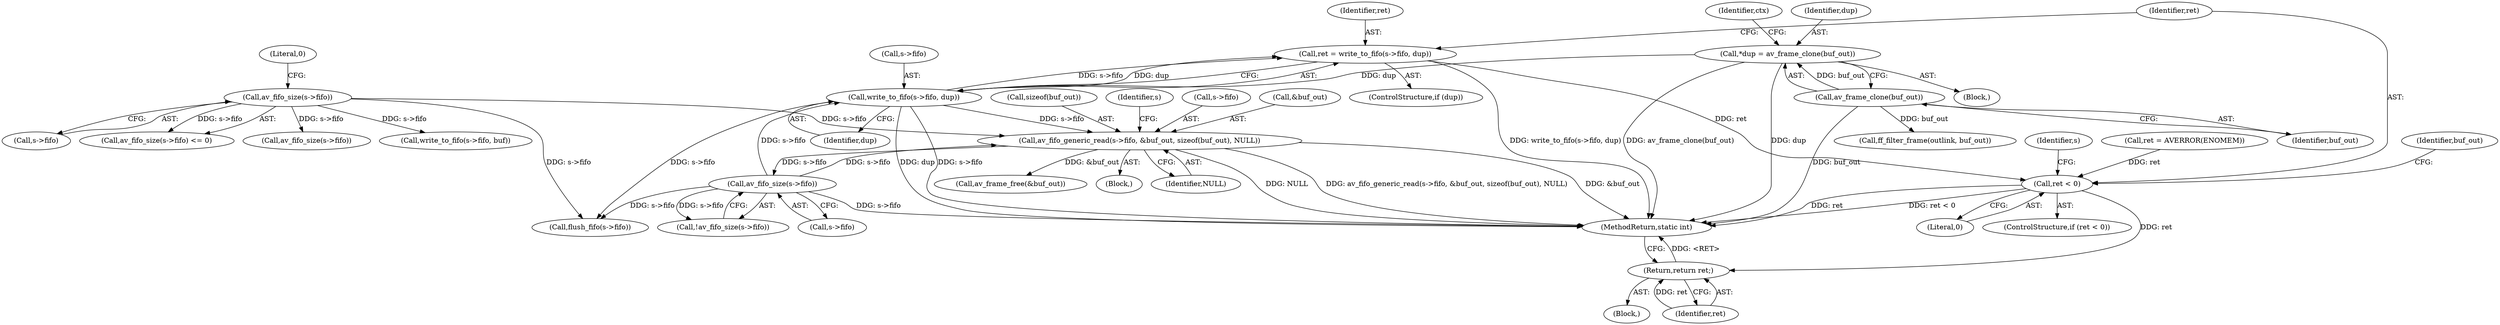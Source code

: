 digraph "0_FFmpeg_cdd5df8189ff1537f7abe8defe971f80602cc2d2@API" {
"1000381" [label="(Call,ret = write_to_fifo(s->fifo, dup))"];
"1000383" [label="(Call,write_to_fifo(s->fifo, dup))"];
"1000360" [label="(Call,av_fifo_size(s->fifo))"];
"1000348" [label="(Call,av_fifo_generic_read(s->fifo, &buf_out, sizeof(buf_out), NULL))"];
"1000255" [label="(Call,av_fifo_size(s->fifo))"];
"1000371" [label="(Call,*dup = av_frame_clone(buf_out))"];
"1000373" [label="(Call,av_frame_clone(buf_out))"];
"1000394" [label="(Call,ret < 0)"];
"1000404" [label="(Return,return ret;)"];
"1000432" [label="(Call,ff_filter_frame(outlink, buf_out))"];
"1000361" [label="(Call,s->fifo)"];
"1000372" [label="(Identifier,dup)"];
"1000389" [label="(Call,ret = AVERROR(ENOMEM))"];
"1000404" [label="(Return,return ret;)"];
"1000362" [label="(Identifier,s)"];
"1000394" [label="(Call,ret < 0)"];
"1000387" [label="(Identifier,dup)"];
"1000349" [label="(Call,s->fifo)"];
"1000400" [label="(Identifier,buf_out)"];
"1000446" [label="(Call,flush_fifo(s->fifo))"];
"1000383" [label="(Call,write_to_fifo(s->fifo, dup))"];
"1000254" [label="(Call,av_fifo_size(s->fifo) <= 0)"];
"1000373" [label="(Call,av_frame_clone(buf_out))"];
"1000408" [label="(Identifier,s)"];
"1000396" [label="(Literal,0)"];
"1000374" [label="(Identifier,buf_out)"];
"1000393" [label="(ControlStructure,if (ret < 0))"];
"1000296" [label="(Call,av_fifo_size(s->fifo))"];
"1000356" [label="(Identifier,NULL)"];
"1000395" [label="(Identifier,ret)"];
"1000262" [label="(Call,write_to_fifo(s->fifo, buf))"];
"1000255" [label="(Call,av_fifo_size(s->fifo))"];
"1000371" [label="(Call,*dup = av_frame_clone(buf_out))"];
"1000360" [label="(Call,av_fifo_size(s->fifo))"];
"1000359" [label="(Call,!av_fifo_size(s->fifo))"];
"1000379" [label="(ControlStructure,if (dup))"];
"1000477" [label="(MethodReturn,static int)"];
"1000397" [label="(Block,)"];
"1000384" [label="(Call,s->fifo)"];
"1000398" [label="(Call,av_frame_free(&buf_out))"];
"1000352" [label="(Call,&buf_out)"];
"1000376" [label="(Identifier,ctx)"];
"1000354" [label="(Call,sizeof(buf_out))"];
"1000256" [label="(Call,s->fifo)"];
"1000259" [label="(Literal,0)"];
"1000405" [label="(Identifier,ret)"];
"1000346" [label="(Block,)"];
"1000381" [label="(Call,ret = write_to_fifo(s->fifo, dup))"];
"1000348" [label="(Call,av_fifo_generic_read(s->fifo, &buf_out, sizeof(buf_out), NULL))"];
"1000369" [label="(Block,)"];
"1000382" [label="(Identifier,ret)"];
"1000381" -> "1000379"  [label="AST: "];
"1000381" -> "1000383"  [label="CFG: "];
"1000382" -> "1000381"  [label="AST: "];
"1000383" -> "1000381"  [label="AST: "];
"1000395" -> "1000381"  [label="CFG: "];
"1000381" -> "1000477"  [label="DDG: write_to_fifo(s->fifo, dup)"];
"1000383" -> "1000381"  [label="DDG: s->fifo"];
"1000383" -> "1000381"  [label="DDG: dup"];
"1000381" -> "1000394"  [label="DDG: ret"];
"1000383" -> "1000387"  [label="CFG: "];
"1000384" -> "1000383"  [label="AST: "];
"1000387" -> "1000383"  [label="AST: "];
"1000383" -> "1000477"  [label="DDG: s->fifo"];
"1000383" -> "1000477"  [label="DDG: dup"];
"1000383" -> "1000348"  [label="DDG: s->fifo"];
"1000360" -> "1000383"  [label="DDG: s->fifo"];
"1000371" -> "1000383"  [label="DDG: dup"];
"1000383" -> "1000446"  [label="DDG: s->fifo"];
"1000360" -> "1000359"  [label="AST: "];
"1000360" -> "1000361"  [label="CFG: "];
"1000361" -> "1000360"  [label="AST: "];
"1000359" -> "1000360"  [label="CFG: "];
"1000360" -> "1000477"  [label="DDG: s->fifo"];
"1000360" -> "1000348"  [label="DDG: s->fifo"];
"1000360" -> "1000359"  [label="DDG: s->fifo"];
"1000348" -> "1000360"  [label="DDG: s->fifo"];
"1000360" -> "1000446"  [label="DDG: s->fifo"];
"1000348" -> "1000346"  [label="AST: "];
"1000348" -> "1000356"  [label="CFG: "];
"1000349" -> "1000348"  [label="AST: "];
"1000352" -> "1000348"  [label="AST: "];
"1000354" -> "1000348"  [label="AST: "];
"1000356" -> "1000348"  [label="AST: "];
"1000362" -> "1000348"  [label="CFG: "];
"1000348" -> "1000477"  [label="DDG: NULL"];
"1000348" -> "1000477"  [label="DDG: av_fifo_generic_read(s->fifo, &buf_out, sizeof(buf_out), NULL)"];
"1000348" -> "1000477"  [label="DDG: &buf_out"];
"1000255" -> "1000348"  [label="DDG: s->fifo"];
"1000348" -> "1000398"  [label="DDG: &buf_out"];
"1000255" -> "1000254"  [label="AST: "];
"1000255" -> "1000256"  [label="CFG: "];
"1000256" -> "1000255"  [label="AST: "];
"1000259" -> "1000255"  [label="CFG: "];
"1000255" -> "1000254"  [label="DDG: s->fifo"];
"1000255" -> "1000262"  [label="DDG: s->fifo"];
"1000255" -> "1000296"  [label="DDG: s->fifo"];
"1000255" -> "1000446"  [label="DDG: s->fifo"];
"1000371" -> "1000369"  [label="AST: "];
"1000371" -> "1000373"  [label="CFG: "];
"1000372" -> "1000371"  [label="AST: "];
"1000373" -> "1000371"  [label="AST: "];
"1000376" -> "1000371"  [label="CFG: "];
"1000371" -> "1000477"  [label="DDG: av_frame_clone(buf_out)"];
"1000371" -> "1000477"  [label="DDG: dup"];
"1000373" -> "1000371"  [label="DDG: buf_out"];
"1000373" -> "1000374"  [label="CFG: "];
"1000374" -> "1000373"  [label="AST: "];
"1000373" -> "1000477"  [label="DDG: buf_out"];
"1000373" -> "1000432"  [label="DDG: buf_out"];
"1000394" -> "1000393"  [label="AST: "];
"1000394" -> "1000396"  [label="CFG: "];
"1000395" -> "1000394"  [label="AST: "];
"1000396" -> "1000394"  [label="AST: "];
"1000400" -> "1000394"  [label="CFG: "];
"1000408" -> "1000394"  [label="CFG: "];
"1000394" -> "1000477"  [label="DDG: ret < 0"];
"1000394" -> "1000477"  [label="DDG: ret"];
"1000389" -> "1000394"  [label="DDG: ret"];
"1000394" -> "1000404"  [label="DDG: ret"];
"1000404" -> "1000397"  [label="AST: "];
"1000404" -> "1000405"  [label="CFG: "];
"1000405" -> "1000404"  [label="AST: "];
"1000477" -> "1000404"  [label="CFG: "];
"1000404" -> "1000477"  [label="DDG: <RET>"];
"1000405" -> "1000404"  [label="DDG: ret"];
}
